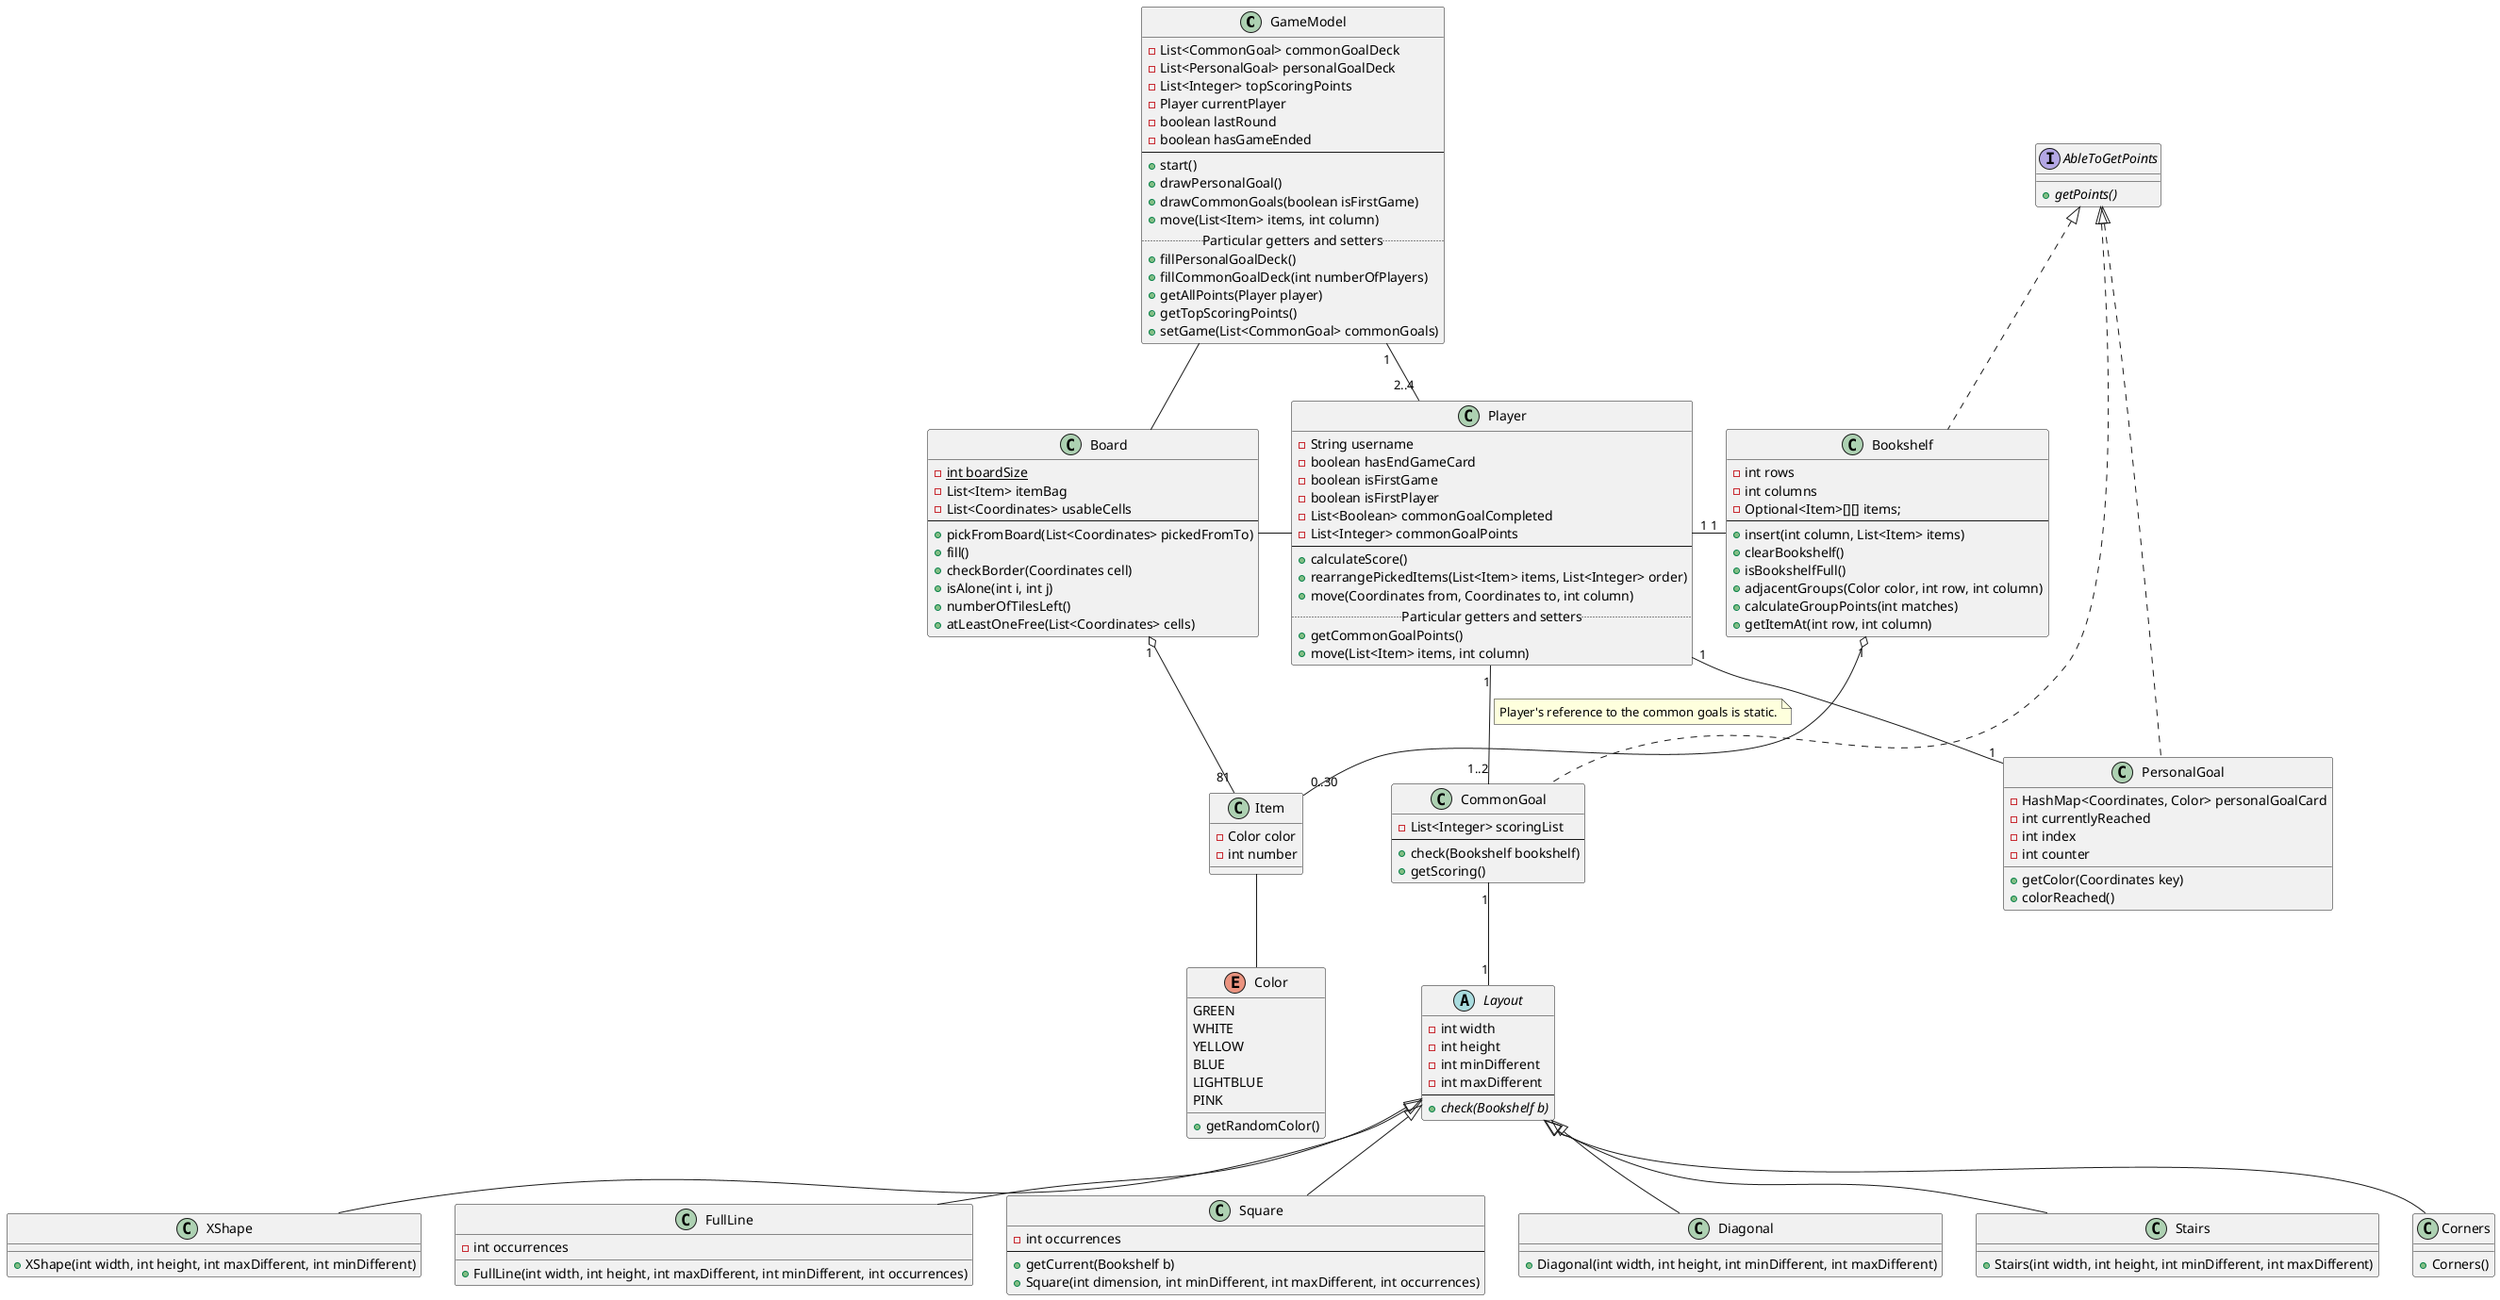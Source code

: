 @startuml
'https://plantuml.com/class-diagram
'https://plantuml.com/commons

GameModel -- Board
GameModel "1" -- "2..4" Player
Board - Player
Player "1" - "1" Bookshelf
Player "1" -- "1" PersonalGoal
Player "1" -- "1..2" CommonGoal
note on link
    Player's reference to the common goals is static.
end note
CommonGoal "1" -- "1" Layout
Item -- Color
Board "1" o-- "81" Item
Bookshelf "1" o-- "0..30" Item

class GameModel {
    -List<CommonGoal> commonGoalDeck
    -List<PersonalGoal> personalGoalDeck
    -List<Integer> topScoringPoints
    -Player currentPlayer
    -boolean lastRound
    -boolean hasGameEnded
    ----
    +start()
    +drawPersonalGoal()
    +drawCommonGoals(boolean isFirstGame)
    +move(List<Item> items, int column)
    .. Particular getters and setters ..
    +fillPersonalGoalDeck()
    +fillCommonGoalDeck(int numberOfPlayers)
    +getAllPoints(Player player)
    +getTopScoringPoints()
    +setGame(List<CommonGoal> commonGoals)
}

class Item {
    -Color color
    -int number
}

class Player {
    -String username
    -boolean hasEndGameCard
    -boolean isFirstGame
    -boolean isFirstPlayer
    -List<Boolean> commonGoalCompleted
    -List<Integer> commonGoalPoints
    ----
    +calculateScore()
    +rearrangePickedItems(List<Item> items, List<Integer> order)
    +move(Coordinates from, Coordinates to, int column)
    .. Particular getters and setters ..
    +getCommonGoalPoints()
    +move(List<Item> items, int column)
}

class Board {
    -{static} int boardSize
    -List<Item> itemBag
    -List<Coordinates> usableCells
    ----
    +pickFromBoard(List<Coordinates> pickedFromTo)
    +fill()
    +checkBorder(Coordinates cell)
    +isAlone(int i, int j)
    +numberOfTilesLeft()
    +atLeastOneFree(List<Coordinates> cells)
}

interface AbleToGetPoints {
    +{abstract} getPoints()
}

class PersonalGoal implements AbleToGetPoints {
    -HashMap<Coordinates, Color> personalGoalCard
    -int currentlyReached
    -int index
    -int counter
    +getColor(Coordinates key)
    +colorReached()
}

note left of PersonalGoal::reached
    It indicates the number of cells filled with the "right color"
end note

note right of PersonalGoal::goal
    The goal's configuration.
end note

class CommonGoal implements AbleToGetPoints {
    -List<Integer> scoringList
    ----
    +check(Bookshelf bookshelf)
    +getScoring()
}

enum Color {
    GREEN
    WHITE
    YELLOW
    BLUE
    LIGHTBLUE
    PINK
    +getRandomColor()
}

class Bookshelf implements AbleToGetPoints {
    -int rows
    -int columns
    -Optional<Item>[][] items;
    ----
    +insert(int column, List<Item> items)
    +clearBookshelf()
    +isBookshelfFull()
    +adjacentGroups(Color color, int row, int column)
    +calculateGroupPoints(int matches)
    +getItemAt(int row, int column)
}

abstract Layout {
    -int width
    -int height
    -int minDifferent
    -int maxDifferent
    ----
    +{abstract} check(Bookshelf b)
}

note right of Layout::getCurrent
    Returns the number of items in the correct position for a specific common goal.
end note

class XShape extends Layout {
    +XShape(int width, int height, int maxDifferent, int minDifferent)
}

class FullLine extends Layout {
    -int occurrences
    +FullLine(int width, int height, int maxDifferent, int minDifferent, int occurrences)
}

class Square extends Layout {
    -int occurrences
    ----
    +getCurrent(Bookshelf b)
    +Square(int dimension, int minDifferent, int maxDifferent, int occurrences)
}

class Diagonal extends Layout {
    +Diagonal(int width, int height, int minDifferent, int maxDifferent)
}

class Stairs extends Layout {
    +Stairs(int width, int height, int minDifferent, int maxDifferent)
}

class Corners extends Layout {
    +Corners()
}
@enduml
